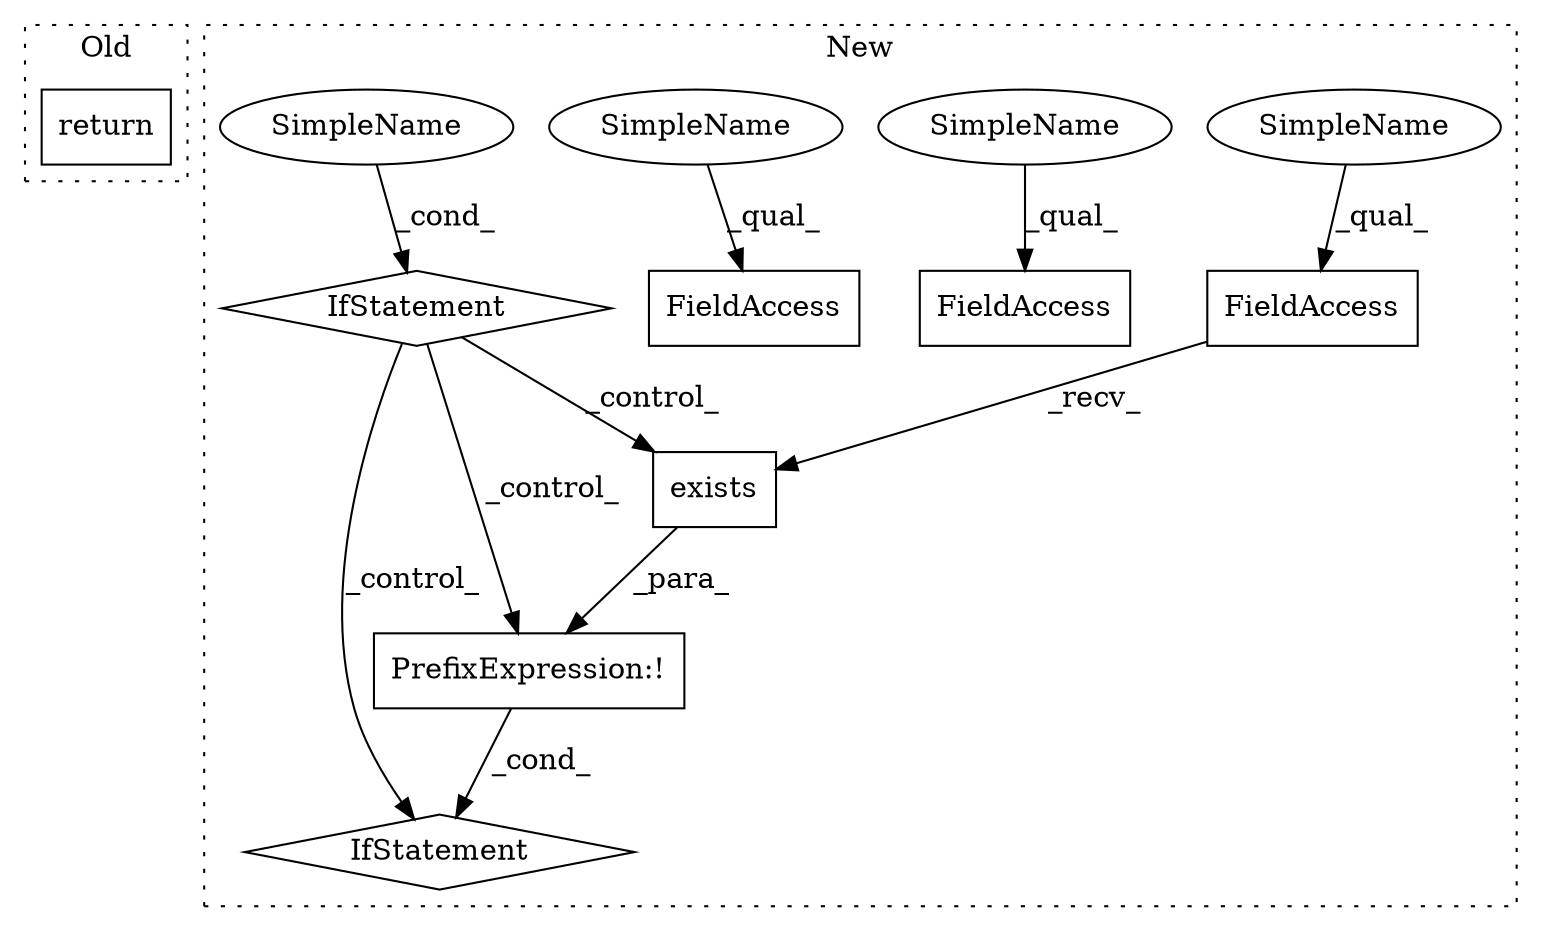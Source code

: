 digraph G {
subgraph cluster0 {
1 [label="return" a="41" s="4122" l="7" shape="box"];
label = "Old";
style="dotted";
}
subgraph cluster1 {
2 [label="exists" a="32" s="4426,4460" l="7,1" shape="box"];
3 [label="FieldAccess" a="22" s="4418" l="7" shape="box"];
4 [label="IfStatement" a="25" s="4413,4461" l="4,2" shape="diamond"];
5 [label="PrefixExpression:!" a="38" s="4417" l="1" shape="box"];
6 [label="FieldAccess" a="22" s="4541" l="7" shape="box"];
7 [label="FieldAccess" a="22" s="4433" l="7" shape="box"];
8 [label="IfStatement" a="25" s="4372,4403" l="4,2" shape="diamond"];
9 [label="SimpleName" a="42" s="" l="" shape="ellipse"];
10 [label="SimpleName" a="42" s="4433" l="2" shape="ellipse"];
11 [label="SimpleName" a="42" s="4541" l="2" shape="ellipse"];
12 [label="SimpleName" a="42" s="4418" l="2" shape="ellipse"];
label = "New";
style="dotted";
}
2 -> 5 [label="_para_"];
3 -> 2 [label="_recv_"];
5 -> 4 [label="_cond_"];
8 -> 2 [label="_control_"];
8 -> 4 [label="_control_"];
8 -> 5 [label="_control_"];
9 -> 8 [label="_cond_"];
10 -> 7 [label="_qual_"];
11 -> 6 [label="_qual_"];
12 -> 3 [label="_qual_"];
}
